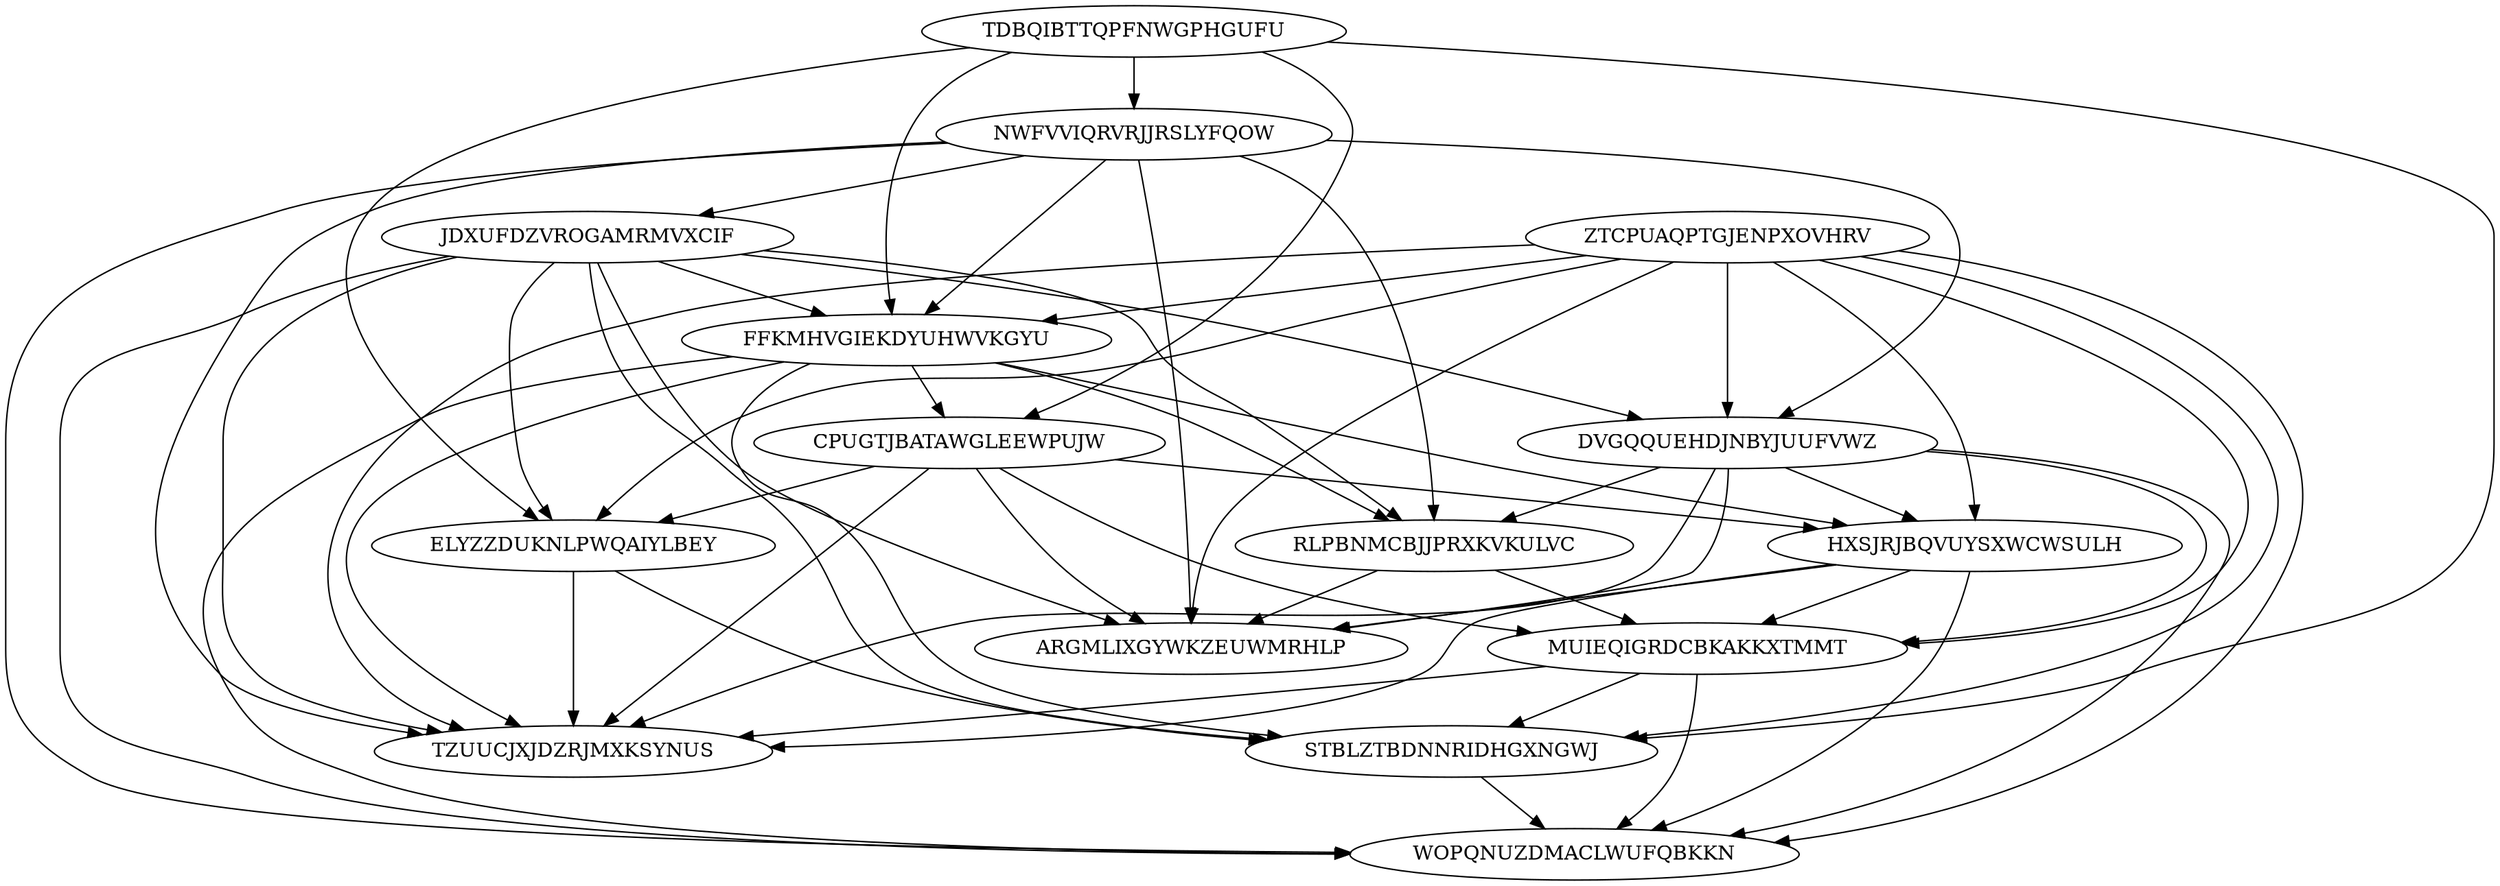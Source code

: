 digraph N15M58 {
	ZTCPUAQPTGJENPXOVHRV	[Weight=19];
	TDBQIBTTQPFNWGPHGUFU	[Weight=10];
	NWFVVIQRVRJJRSLYFQOW	[Weight=19];
	JDXUFDZVROGAMRMVXCIF	[Weight=13];
	FFKMHVGIEKDYUHWVKGYU	[Weight=18];
	DVGQQUEHDJNBYJUUFVWZ	[Weight=15];
	CPUGTJBATAWGLEEWPUJW	[Weight=15];
	RLPBNMCBJJPRXKVKULVC	[Weight=12];
	HXSJRJBQVUYSXWCWSULH	[Weight=12];
	ELYZZDUKNLPWQAIYLBEY	[Weight=20];
	MUIEQIGRDCBKAKKXTMMT	[Weight=10];
	ARGMLIXGYWKZEUWMRHLP	[Weight=14];
	STBLZTBDNNRIDHGXNGWJ	[Weight=20];
	TZUUCJXJDZRJMXKSYNUS	[Weight=19];
	WOPQNUZDMACLWUFQBKKN	[Weight=14];
	NWFVVIQRVRJJRSLYFQOW -> WOPQNUZDMACLWUFQBKKN [Weight=20];
	NWFVVIQRVRJJRSLYFQOW -> JDXUFDZVROGAMRMVXCIF [Weight=11];
	RLPBNMCBJJPRXKVKULVC -> ARGMLIXGYWKZEUWMRHLP [Weight=19];
	DVGQQUEHDJNBYJUUFVWZ -> ARGMLIXGYWKZEUWMRHLP [Weight=11];
	ZTCPUAQPTGJENPXOVHRV -> ELYZZDUKNLPWQAIYLBEY [Weight=13];
	ZTCPUAQPTGJENPXOVHRV -> ARGMLIXGYWKZEUWMRHLP [Weight=19];
	FFKMHVGIEKDYUHWVKGYU -> WOPQNUZDMACLWUFQBKKN [Weight=18];
	FFKMHVGIEKDYUHWVKGYU -> STBLZTBDNNRIDHGXNGWJ [Weight=14];
	HXSJRJBQVUYSXWCWSULH -> WOPQNUZDMACLWUFQBKKN [Weight=17];
	ZTCPUAQPTGJENPXOVHRV -> STBLZTBDNNRIDHGXNGWJ [Weight=15];
	HXSJRJBQVUYSXWCWSULH -> TZUUCJXJDZRJMXKSYNUS [Weight=14];
	MUIEQIGRDCBKAKKXTMMT -> WOPQNUZDMACLWUFQBKKN [Weight=11];
	TDBQIBTTQPFNWGPHGUFU -> ELYZZDUKNLPWQAIYLBEY [Weight=15];
	ZTCPUAQPTGJENPXOVHRV -> DVGQQUEHDJNBYJUUFVWZ [Weight=15];
	MUIEQIGRDCBKAKKXTMMT -> TZUUCJXJDZRJMXKSYNUS [Weight=12];
	NWFVVIQRVRJJRSLYFQOW -> TZUUCJXJDZRJMXKSYNUS [Weight=20];
	ZTCPUAQPTGJENPXOVHRV -> FFKMHVGIEKDYUHWVKGYU [Weight=11];
	CPUGTJBATAWGLEEWPUJW -> TZUUCJXJDZRJMXKSYNUS [Weight=20];
	CPUGTJBATAWGLEEWPUJW -> ARGMLIXGYWKZEUWMRHLP [Weight=18];
	DVGQQUEHDJNBYJUUFVWZ -> WOPQNUZDMACLWUFQBKKN [Weight=10];
	RLPBNMCBJJPRXKVKULVC -> MUIEQIGRDCBKAKKXTMMT [Weight=10];
	JDXUFDZVROGAMRMVXCIF -> WOPQNUZDMACLWUFQBKKN [Weight=14];
	DVGQQUEHDJNBYJUUFVWZ -> RLPBNMCBJJPRXKVKULVC [Weight=10];
	ZTCPUAQPTGJENPXOVHRV -> TZUUCJXJDZRJMXKSYNUS [Weight=12];
	ZTCPUAQPTGJENPXOVHRV -> HXSJRJBQVUYSXWCWSULH [Weight=13];
	CPUGTJBATAWGLEEWPUJW -> ELYZZDUKNLPWQAIYLBEY [Weight=17];
	DVGQQUEHDJNBYJUUFVWZ -> TZUUCJXJDZRJMXKSYNUS [Weight=19];
	DVGQQUEHDJNBYJUUFVWZ -> MUIEQIGRDCBKAKKXTMMT [Weight=19];
	HXSJRJBQVUYSXWCWSULH -> MUIEQIGRDCBKAKKXTMMT [Weight=13];
	ZTCPUAQPTGJENPXOVHRV -> MUIEQIGRDCBKAKKXTMMT [Weight=15];
	TDBQIBTTQPFNWGPHGUFU -> FFKMHVGIEKDYUHWVKGYU [Weight=19];
	FFKMHVGIEKDYUHWVKGYU -> HXSJRJBQVUYSXWCWSULH [Weight=16];
	TDBQIBTTQPFNWGPHGUFU -> CPUGTJBATAWGLEEWPUJW [Weight=15];
	FFKMHVGIEKDYUHWVKGYU -> CPUGTJBATAWGLEEWPUJW [Weight=11];
	NWFVVIQRVRJJRSLYFQOW -> DVGQQUEHDJNBYJUUFVWZ [Weight=11];
	JDXUFDZVROGAMRMVXCIF -> STBLZTBDNNRIDHGXNGWJ [Weight=14];
	JDXUFDZVROGAMRMVXCIF -> FFKMHVGIEKDYUHWVKGYU [Weight=20];
	TDBQIBTTQPFNWGPHGUFU -> NWFVVIQRVRJJRSLYFQOW [Weight=12];
	TDBQIBTTQPFNWGPHGUFU -> STBLZTBDNNRIDHGXNGWJ [Weight=15];
	NWFVVIQRVRJJRSLYFQOW -> RLPBNMCBJJPRXKVKULVC [Weight=14];
	STBLZTBDNNRIDHGXNGWJ -> WOPQNUZDMACLWUFQBKKN [Weight=17];
	JDXUFDZVROGAMRMVXCIF -> ELYZZDUKNLPWQAIYLBEY [Weight=16];
	FFKMHVGIEKDYUHWVKGYU -> RLPBNMCBJJPRXKVKULVC [Weight=19];
	ELYZZDUKNLPWQAIYLBEY -> STBLZTBDNNRIDHGXNGWJ [Weight=13];
	FFKMHVGIEKDYUHWVKGYU -> TZUUCJXJDZRJMXKSYNUS [Weight=19];
	JDXUFDZVROGAMRMVXCIF -> ARGMLIXGYWKZEUWMRHLP [Weight=11];
	DVGQQUEHDJNBYJUUFVWZ -> HXSJRJBQVUYSXWCWSULH [Weight=15];
	MUIEQIGRDCBKAKKXTMMT -> STBLZTBDNNRIDHGXNGWJ [Weight=10];
	CPUGTJBATAWGLEEWPUJW -> MUIEQIGRDCBKAKKXTMMT [Weight=18];
	ELYZZDUKNLPWQAIYLBEY -> TZUUCJXJDZRJMXKSYNUS [Weight=12];
	NWFVVIQRVRJJRSLYFQOW -> FFKMHVGIEKDYUHWVKGYU [Weight=18];
	NWFVVIQRVRJJRSLYFQOW -> ARGMLIXGYWKZEUWMRHLP [Weight=14];
	ZTCPUAQPTGJENPXOVHRV -> WOPQNUZDMACLWUFQBKKN [Weight=11];
	JDXUFDZVROGAMRMVXCIF -> DVGQQUEHDJNBYJUUFVWZ [Weight=20];
	CPUGTJBATAWGLEEWPUJW -> HXSJRJBQVUYSXWCWSULH [Weight=18];
	HXSJRJBQVUYSXWCWSULH -> ARGMLIXGYWKZEUWMRHLP [Weight=19];
	JDXUFDZVROGAMRMVXCIF -> TZUUCJXJDZRJMXKSYNUS [Weight=11];
	JDXUFDZVROGAMRMVXCIF -> RLPBNMCBJJPRXKVKULVC [Weight=19];
}
